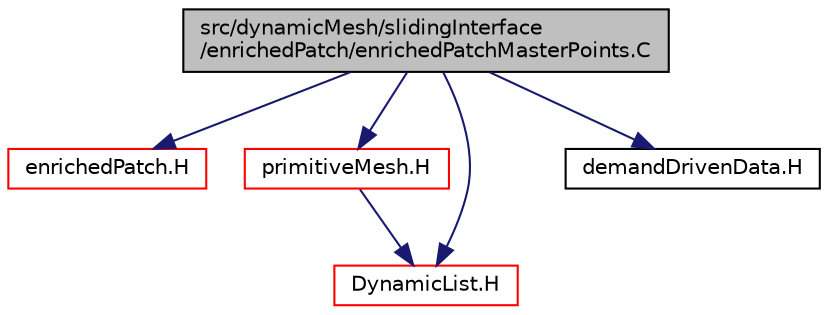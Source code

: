 digraph "src/dynamicMesh/slidingInterface/enrichedPatch/enrichedPatchMasterPoints.C"
{
  bgcolor="transparent";
  edge [fontname="Helvetica",fontsize="10",labelfontname="Helvetica",labelfontsize="10"];
  node [fontname="Helvetica",fontsize="10",shape=record];
  Node0 [label="src/dynamicMesh/slidingInterface\l/enrichedPatch/enrichedPatchMasterPoints.C",height=0.2,width=0.4,color="black", fillcolor="grey75", style="filled", fontcolor="black"];
  Node0 -> Node1 [color="midnightblue",fontsize="10",style="solid",fontname="Helvetica"];
  Node1 [label="enrichedPatch.H",height=0.2,width=0.4,color="red",URL="$a00887.html"];
  Node0 -> Node166 [color="midnightblue",fontsize="10",style="solid",fontname="Helvetica"];
  Node166 [label="primitiveMesh.H",height=0.2,width=0.4,color="red",URL="$a12650.html"];
  Node166 -> Node100 [color="midnightblue",fontsize="10",style="solid",fontname="Helvetica"];
  Node100 [label="DynamicList.H",height=0.2,width=0.4,color="red",URL="$a09335.html"];
  Node0 -> Node182 [color="midnightblue",fontsize="10",style="solid",fontname="Helvetica"];
  Node182 [label="demandDrivenData.H",height=0.2,width=0.4,color="black",URL="$a11102.html",tooltip="Template functions to aid in the implementation of demand driven data. "];
  Node0 -> Node100 [color="midnightblue",fontsize="10",style="solid",fontname="Helvetica"];
}
